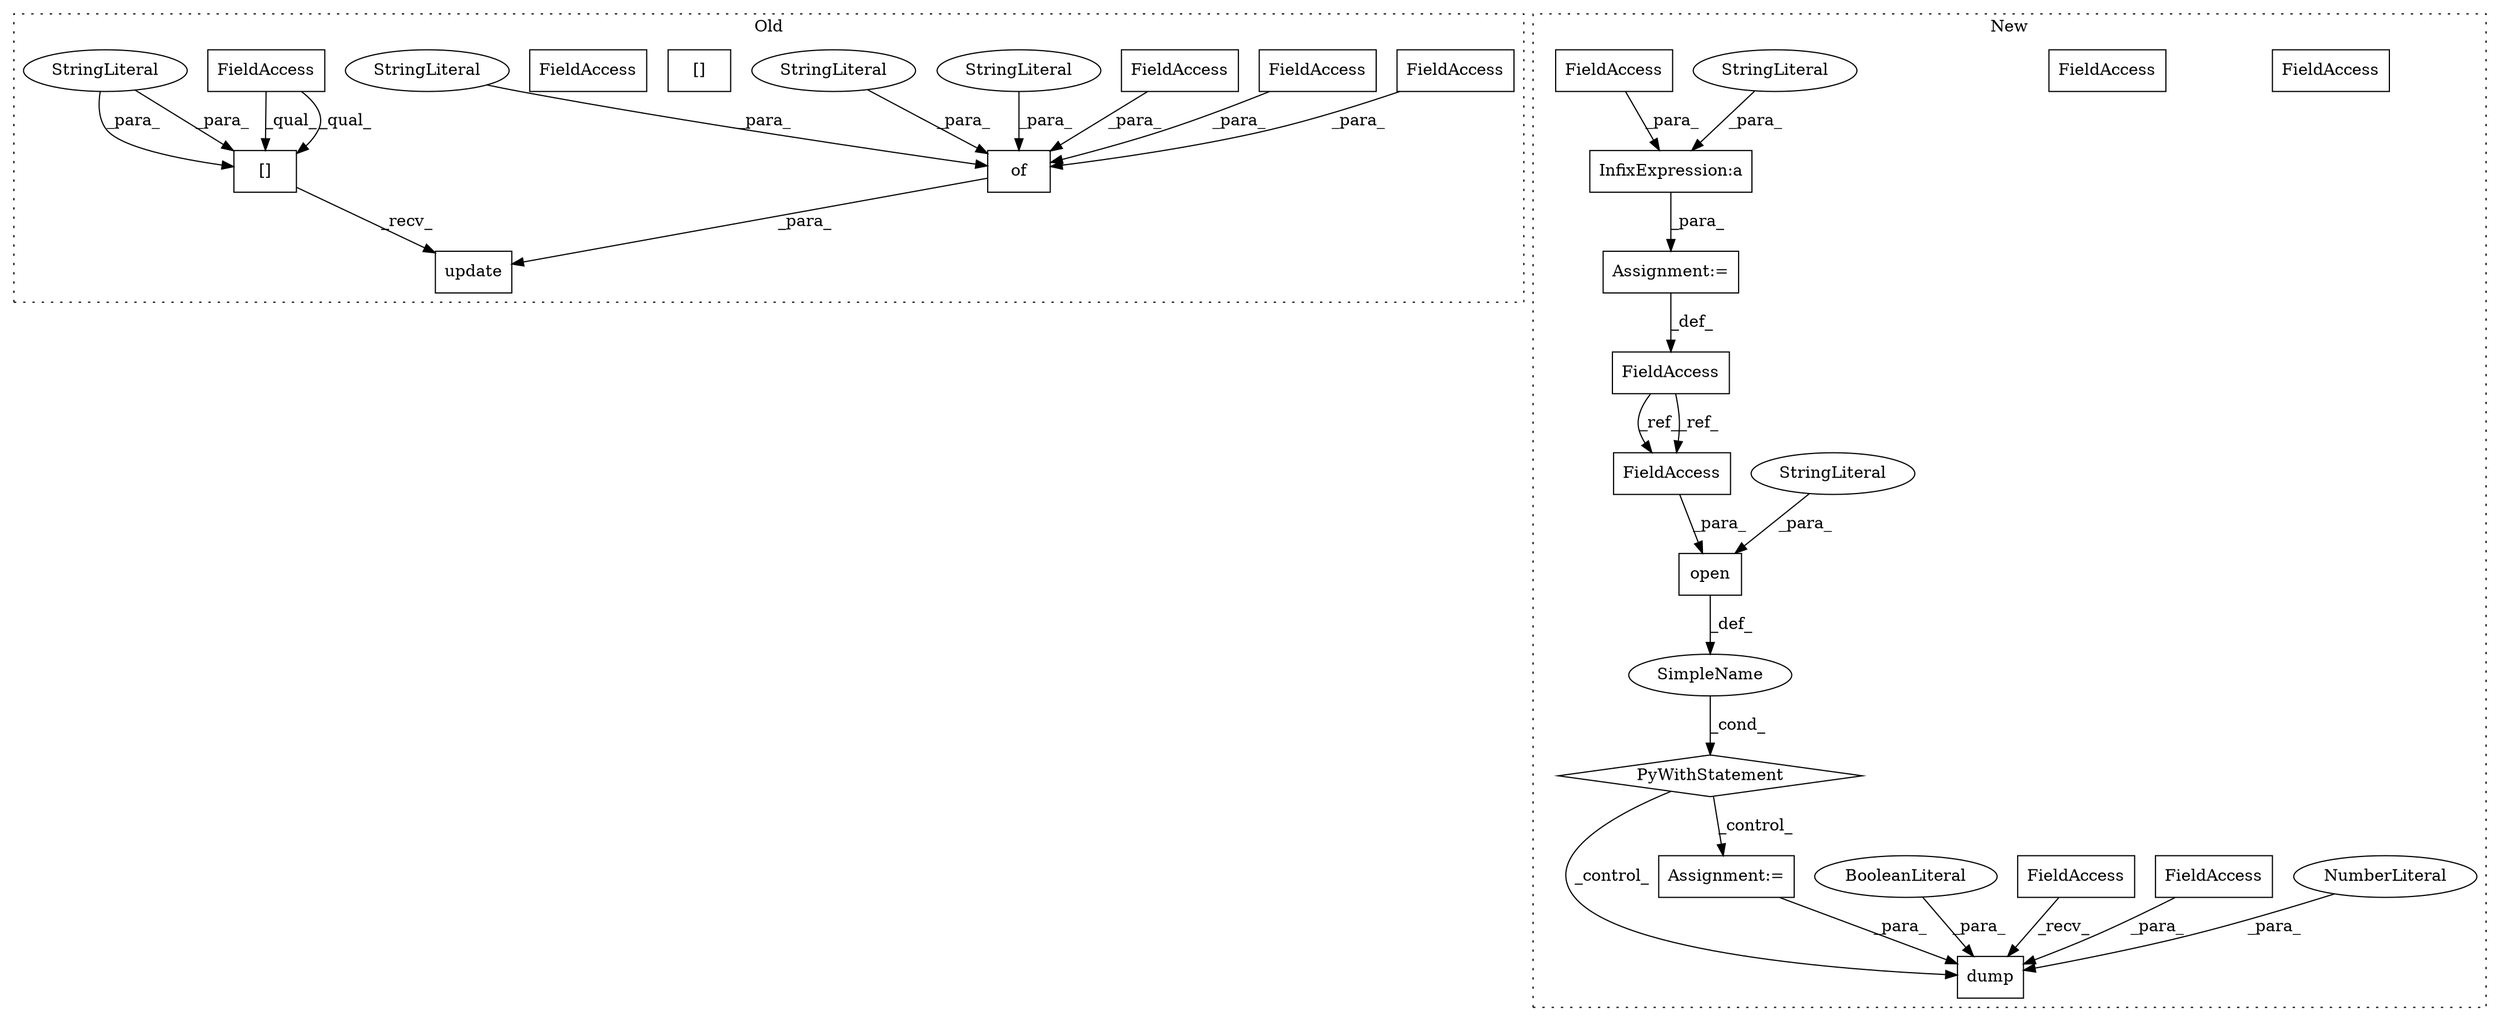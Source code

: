 digraph G {
subgraph cluster0 {
1 [label="of" a="32" s="4722,4785" l="3,1" shape="box"];
3 [label="StringLiteral" a="45" s="4749" l="9" shape="ellipse"];
7 [label="StringLiteral" a="45" s="4767" l="8" shape="ellipse"];
13 [label="FieldAccess" a="22" s="4759" l="7" shape="box"];
15 [label="FieldAccess" a="22" s="4776" l="9" shape="box"];
20 [label="FieldAccess" a="22" s="4735" l="13" shape="box"];
22 [label="update" a="32" s="4711,4786" l="7,1" shape="box"];
23 [label="[]" a="2" s="4691,4709" l="7,1" shape="box"];
24 [label="FieldAccess" a="22" s="4691" l="6" shape="box"];
25 [label="StringLiteral" a="45" s="4698" l="11" shape="ellipse"];
27 [label="StringLiteral" a="45" s="4725" l="9" shape="ellipse"];
28 [label="FieldAccess" a="22" s="4691" l="6" shape="box"];
31 [label="[]" a="2" s="4691,4709" l="7,1" shape="box"];
label = "Old";
style="dotted";
}
subgraph cluster1 {
2 [label="dump" a="32" s="5528,5571" l="5,1" shape="box"];
4 [label="Assignment:=" a="7" s="5506" l="7" shape="box"];
5 [label="PyWithStatement" a="104" s="5456,5489" l="10,2" shape="diamond"];
6 [label="SimpleName" a="42" s="" l="" shape="ellipse"];
8 [label="Assignment:=" a="7" s="5413" l="1" shape="box"];
9 [label="open" a="32" s="5466,5488" l="5,1" shape="box"];
10 [label="StringLiteral" a="45" s="5485" l="3" shape="ellipse"];
11 [label="InfixExpression:a" a="27" s="5425" l="3" shape="box"];
12 [label="NumberLiteral" a="34" s="5570" l="1" shape="ellipse"];
14 [label="FieldAccess" a="22" s="5533" l="11" shape="box"];
16 [label="FieldAccess" a="22" s="5523" l="4" shape="box"];
17 [label="FieldAccess" a="22" s="5415" l="3" shape="box"];
18 [label="FieldAccess" a="22" s="5400" l="13" shape="box"];
19 [label="FieldAccess" a="22" s="5471" l="13" shape="box"];
21 [label="BooleanLiteral" a="9" s="5565" l="4" shape="ellipse"];
26 [label="StringLiteral" a="45" s="5428" l="19" shape="ellipse"];
29 [label="FieldAccess" a="22" s="5415" l="3" shape="box"];
30 [label="FieldAccess" a="22" s="5471" l="13" shape="box"];
label = "New";
style="dotted";
}
1 -> 22 [label="_para_"];
3 -> 1 [label="_para_"];
4 -> 2 [label="_para_"];
5 -> 2 [label="_control_"];
5 -> 4 [label="_control_"];
6 -> 5 [label="_cond_"];
7 -> 1 [label="_para_"];
8 -> 18 [label="_def_"];
9 -> 6 [label="_def_"];
10 -> 9 [label="_para_"];
11 -> 8 [label="_para_"];
12 -> 2 [label="_para_"];
13 -> 1 [label="_para_"];
14 -> 2 [label="_para_"];
15 -> 1 [label="_para_"];
16 -> 2 [label="_recv_"];
18 -> 30 [label="_ref_"];
18 -> 30 [label="_ref_"];
20 -> 1 [label="_para_"];
21 -> 2 [label="_para_"];
25 -> 31 [label="_para_"];
25 -> 31 [label="_para_"];
26 -> 11 [label="_para_"];
27 -> 1 [label="_para_"];
28 -> 31 [label="_qual_"];
28 -> 31 [label="_qual_"];
29 -> 11 [label="_para_"];
30 -> 9 [label="_para_"];
31 -> 22 [label="_recv_"];
}